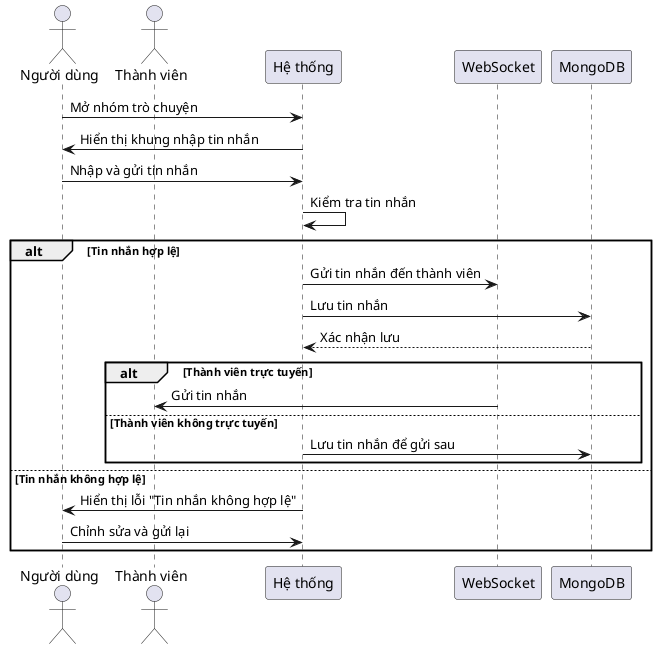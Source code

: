 @startuml
actor "Người dùng" as User
actor "Thành viên" as Member
participant "Hệ thống" as System
participant "WebSocket" as WS
participant "MongoDB" as DB

User -> System: Mở nhóm trò chuyện
System -> User: Hiển thị khung nhập tin nhắn
User -> System: Nhập và gửi tin nhắn
System -> System: Kiểm tra tin nhắn

alt Tin nhắn hợp lệ
    System -> WS: Gửi tin nhắn đến thành viên
    System -> DB: Lưu tin nhắn
    DB --> System: Xác nhận lưu
    alt Thành viên trực tuyến
        WS -> Member: Gửi tin nhắn
    else Thành viên không trực tuyến
        System -> DB: Lưu tin nhắn để gửi sau
    end alt
else Tin nhắn không hợp lệ
    System -> User: Hiển thị lỗi "Tin nhắn không hợp lệ"
    User -> System: Chỉnh sửa và gửi lại
end alt

@enduml